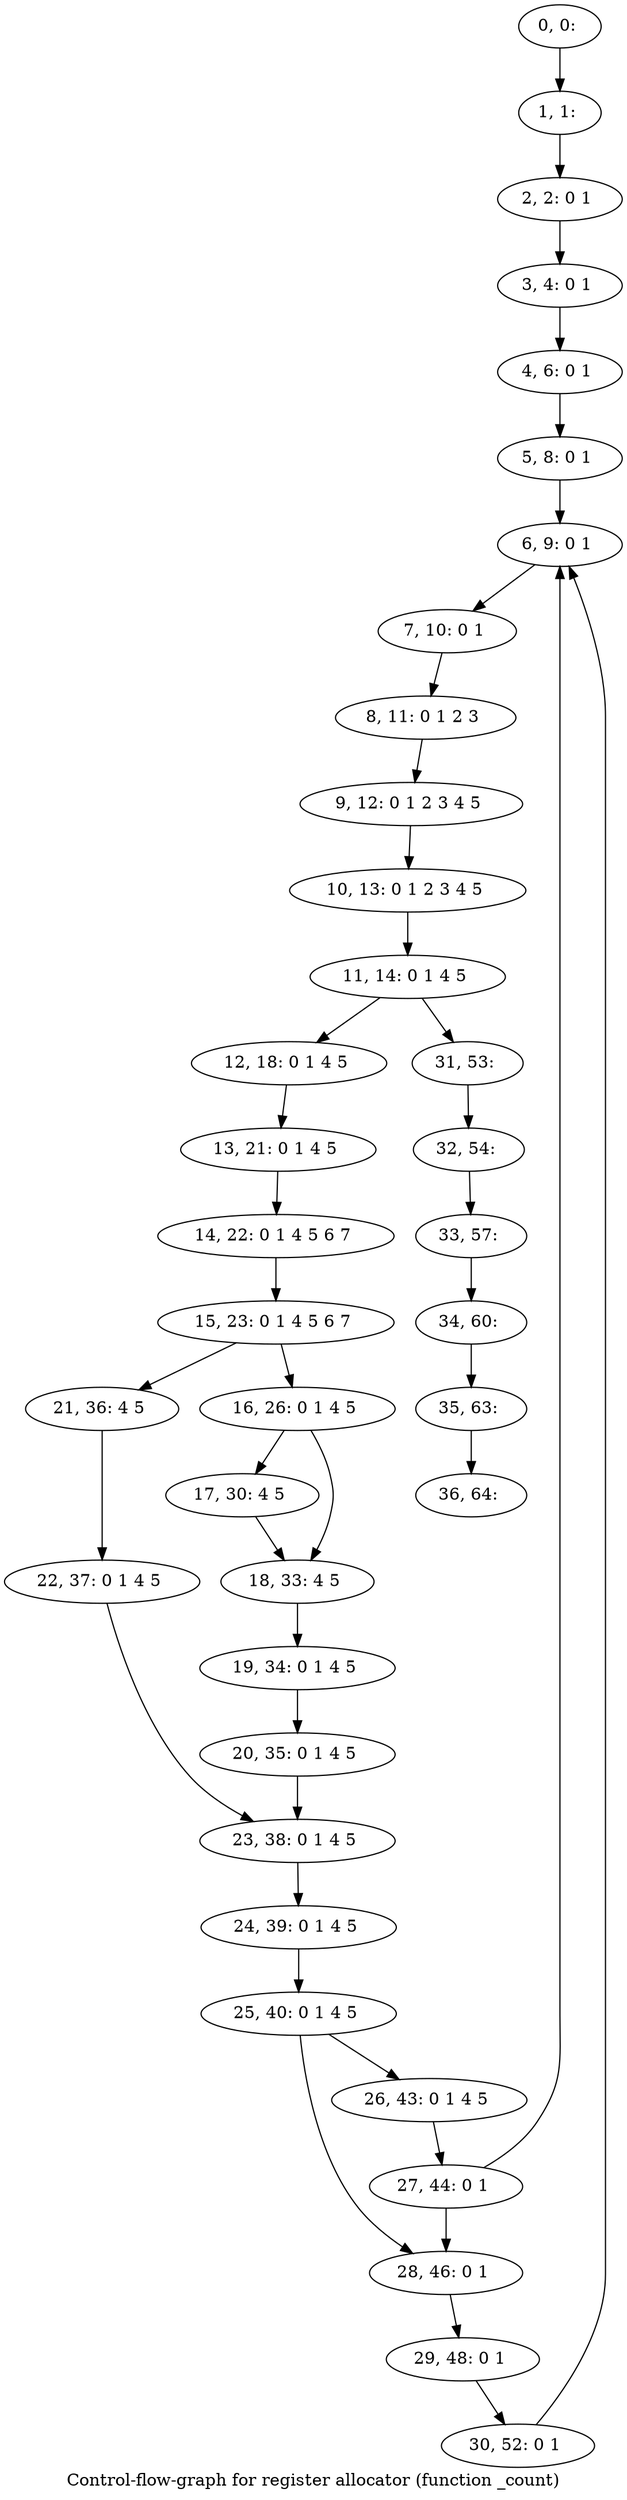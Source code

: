digraph G {
graph [label="Control-flow-graph for register allocator (function _count)"]
0[label="0, 0: "];
1[label="1, 1: "];
2[label="2, 2: 0 1 "];
3[label="3, 4: 0 1 "];
4[label="4, 6: 0 1 "];
5[label="5, 8: 0 1 "];
6[label="6, 9: 0 1 "];
7[label="7, 10: 0 1 "];
8[label="8, 11: 0 1 2 3 "];
9[label="9, 12: 0 1 2 3 4 5 "];
10[label="10, 13: 0 1 2 3 4 5 "];
11[label="11, 14: 0 1 4 5 "];
12[label="12, 18: 0 1 4 5 "];
13[label="13, 21: 0 1 4 5 "];
14[label="14, 22: 0 1 4 5 6 7 "];
15[label="15, 23: 0 1 4 5 6 7 "];
16[label="16, 26: 0 1 4 5 "];
17[label="17, 30: 4 5 "];
18[label="18, 33: 4 5 "];
19[label="19, 34: 0 1 4 5 "];
20[label="20, 35: 0 1 4 5 "];
21[label="21, 36: 4 5 "];
22[label="22, 37: 0 1 4 5 "];
23[label="23, 38: 0 1 4 5 "];
24[label="24, 39: 0 1 4 5 "];
25[label="25, 40: 0 1 4 5 "];
26[label="26, 43: 0 1 4 5 "];
27[label="27, 44: 0 1 "];
28[label="28, 46: 0 1 "];
29[label="29, 48: 0 1 "];
30[label="30, 52: 0 1 "];
31[label="31, 53: "];
32[label="32, 54: "];
33[label="33, 57: "];
34[label="34, 60: "];
35[label="35, 63: "];
36[label="36, 64: "];
0->1 ;
1->2 ;
2->3 ;
3->4 ;
4->5 ;
5->6 ;
6->7 ;
7->8 ;
8->9 ;
9->10 ;
10->11 ;
11->12 ;
11->31 ;
12->13 ;
13->14 ;
14->15 ;
15->16 ;
15->21 ;
16->17 ;
16->18 ;
17->18 ;
18->19 ;
19->20 ;
20->23 ;
21->22 ;
22->23 ;
23->24 ;
24->25 ;
25->26 ;
25->28 ;
26->27 ;
27->28 ;
27->6 ;
28->29 ;
29->30 ;
30->6 ;
31->32 ;
32->33 ;
33->34 ;
34->35 ;
35->36 ;
}
